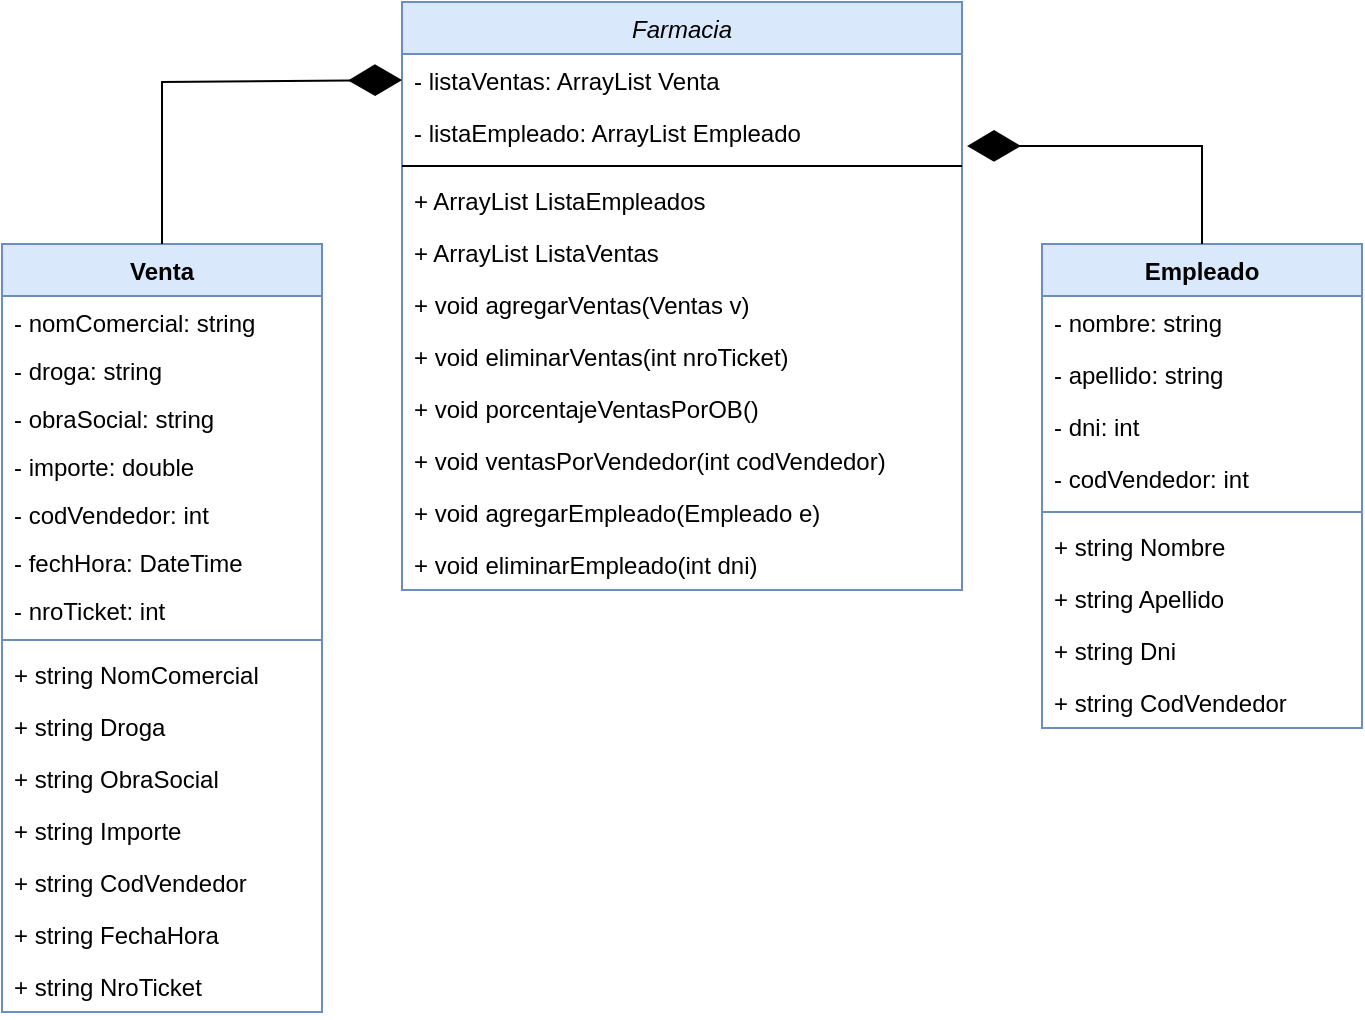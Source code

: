 <mxfile version="20.4.0" type="device"><diagram id="C5RBs43oDa-KdzZeNtuy" name="Page-1"><mxGraphModel dx="782" dy="428" grid="1" gridSize="10" guides="1" tooltips="1" connect="1" arrows="1" fold="1" page="1" pageScale="1" pageWidth="827" pageHeight="1169" math="0" shadow="0"><root><mxCell id="WIyWlLk6GJQsqaUBKTNV-0"/><mxCell id="WIyWlLk6GJQsqaUBKTNV-1" parent="WIyWlLk6GJQsqaUBKTNV-0"/><mxCell id="zkfFHV4jXpPFQw0GAbJ--0" value="Farmacia" style="swimlane;fontStyle=2;align=center;verticalAlign=top;childLayout=stackLayout;horizontal=1;startSize=26;horizontalStack=0;resizeParent=1;resizeLast=0;collapsible=1;marginBottom=0;rounded=0;shadow=0;strokeWidth=1;fillColor=#dae8fc;strokeColor=#6c8ebf;" parent="WIyWlLk6GJQsqaUBKTNV-1" vertex="1"><mxGeometry x="280" y="80" width="280" height="294" as="geometry"><mxRectangle x="230" y="140" width="160" height="26" as="alternateBounds"/></mxGeometry></mxCell><mxCell id="zkfFHV4jXpPFQw0GAbJ--1" value="- listaVentas: ArrayList Venta" style="text;align=left;verticalAlign=top;spacingLeft=4;spacingRight=4;overflow=hidden;rotatable=0;points=[[0,0.5],[1,0.5]];portConstraint=eastwest;" parent="zkfFHV4jXpPFQw0GAbJ--0" vertex="1"><mxGeometry y="26" width="280" height="26" as="geometry"/></mxCell><mxCell id="zkfFHV4jXpPFQw0GAbJ--2" value="- listaEmpleado: ArrayList Empleado" style="text;align=left;verticalAlign=top;spacingLeft=4;spacingRight=4;overflow=hidden;rotatable=0;points=[[0,0.5],[1,0.5]];portConstraint=eastwest;rounded=0;shadow=0;html=0;" parent="zkfFHV4jXpPFQw0GAbJ--0" vertex="1"><mxGeometry y="52" width="280" height="26" as="geometry"/></mxCell><mxCell id="zkfFHV4jXpPFQw0GAbJ--4" value="" style="line;html=1;strokeWidth=1;align=left;verticalAlign=middle;spacingTop=-1;spacingLeft=3;spacingRight=3;rotatable=0;labelPosition=right;points=[];portConstraint=eastwest;" parent="zkfFHV4jXpPFQw0GAbJ--0" vertex="1"><mxGeometry y="78" width="280" height="8" as="geometry"/></mxCell><mxCell id="kcCNQFZR_2YLbttVVxeq-6" value="+ ArrayList ListaEmpleados" style="text;align=left;verticalAlign=top;spacingLeft=4;spacingRight=4;overflow=hidden;rotatable=0;points=[[0,0.5],[1,0.5]];portConstraint=eastwest;rounded=0;shadow=0;html=0;" vertex="1" parent="zkfFHV4jXpPFQw0GAbJ--0"><mxGeometry y="86" width="280" height="26" as="geometry"/></mxCell><mxCell id="kcCNQFZR_2YLbttVVxeq-7" value="+ ArrayList ListaVentas" style="text;align=left;verticalAlign=top;spacingLeft=4;spacingRight=4;overflow=hidden;rotatable=0;points=[[0,0.5],[1,0.5]];portConstraint=eastwest;rounded=0;shadow=0;html=0;" vertex="1" parent="zkfFHV4jXpPFQw0GAbJ--0"><mxGeometry y="112" width="280" height="26" as="geometry"/></mxCell><mxCell id="kcCNQFZR_2YLbttVVxeq-0" value="+ void agregarVentas(Ventas v)" style="text;align=left;verticalAlign=top;spacingLeft=4;spacingRight=4;overflow=hidden;rotatable=0;points=[[0,0.5],[1,0.5]];portConstraint=eastwest;rounded=0;shadow=0;html=0;" vertex="1" parent="zkfFHV4jXpPFQw0GAbJ--0"><mxGeometry y="138" width="280" height="26" as="geometry"/></mxCell><mxCell id="kcCNQFZR_2YLbttVVxeq-1" value="+ void eliminarVentas(int nroTicket)" style="text;align=left;verticalAlign=top;spacingLeft=4;spacingRight=4;overflow=hidden;rotatable=0;points=[[0,0.5],[1,0.5]];portConstraint=eastwest;rounded=0;shadow=0;html=0;" vertex="1" parent="zkfFHV4jXpPFQw0GAbJ--0"><mxGeometry y="164" width="280" height="26" as="geometry"/></mxCell><mxCell id="kcCNQFZR_2YLbttVVxeq-2" value="+ void porcentajeVentasPorOB()" style="text;align=left;verticalAlign=top;spacingLeft=4;spacingRight=4;overflow=hidden;rotatable=0;points=[[0,0.5],[1,0.5]];portConstraint=eastwest;rounded=0;shadow=0;html=0;" vertex="1" parent="zkfFHV4jXpPFQw0GAbJ--0"><mxGeometry y="190" width="280" height="26" as="geometry"/></mxCell><mxCell id="kcCNQFZR_2YLbttVVxeq-3" value="+ void ventasPorVendedor(int codVendedor)" style="text;align=left;verticalAlign=top;spacingLeft=4;spacingRight=4;overflow=hidden;rotatable=0;points=[[0,0.5],[1,0.5]];portConstraint=eastwest;rounded=0;shadow=0;html=0;" vertex="1" parent="zkfFHV4jXpPFQw0GAbJ--0"><mxGeometry y="216" width="280" height="26" as="geometry"/></mxCell><mxCell id="kcCNQFZR_2YLbttVVxeq-4" value="+ void agregarEmpleado(Empleado e)" style="text;align=left;verticalAlign=top;spacingLeft=4;spacingRight=4;overflow=hidden;rotatable=0;points=[[0,0.5],[1,0.5]];portConstraint=eastwest;rounded=0;shadow=0;html=0;" vertex="1" parent="zkfFHV4jXpPFQw0GAbJ--0"><mxGeometry y="242" width="280" height="26" as="geometry"/></mxCell><mxCell id="kcCNQFZR_2YLbttVVxeq-5" value="+ void eliminarEmpleado(int dni)" style="text;align=left;verticalAlign=top;spacingLeft=4;spacingRight=4;overflow=hidden;rotatable=0;points=[[0,0.5],[1,0.5]];portConstraint=eastwest;rounded=0;shadow=0;html=0;" vertex="1" parent="zkfFHV4jXpPFQw0GAbJ--0"><mxGeometry y="268" width="280" height="26" as="geometry"/></mxCell><mxCell id="N10kQZwUY-_zUStYsNzg-9" value="Venta" style="swimlane;fontStyle=1;align=center;verticalAlign=top;childLayout=stackLayout;horizontal=1;startSize=26;horizontalStack=0;resizeParent=1;resizeParentMax=0;resizeLast=0;collapsible=1;marginBottom=0;fillColor=#dae8fc;strokeColor=#6c8ebf;" parent="WIyWlLk6GJQsqaUBKTNV-1" vertex="1"><mxGeometry x="80" y="201" width="160" height="384" as="geometry"/></mxCell><mxCell id="N10kQZwUY-_zUStYsNzg-10" value="- nomComercial: string" style="text;strokeColor=none;fillColor=none;align=left;verticalAlign=top;spacingLeft=4;spacingRight=4;overflow=hidden;rotatable=0;points=[[0,0.5],[1,0.5]];portConstraint=eastwest;" parent="N10kQZwUY-_zUStYsNzg-9" vertex="1"><mxGeometry y="26" width="160" height="24" as="geometry"/></mxCell><mxCell id="N10kQZwUY-_zUStYsNzg-14" value="- droga: string" style="text;strokeColor=none;fillColor=none;align=left;verticalAlign=top;spacingLeft=4;spacingRight=4;overflow=hidden;rotatable=0;points=[[0,0.5],[1,0.5]];portConstraint=eastwest;" parent="N10kQZwUY-_zUStYsNzg-9" vertex="1"><mxGeometry y="50" width="160" height="24" as="geometry"/></mxCell><mxCell id="N10kQZwUY-_zUStYsNzg-15" value="- obraSocial: string" style="text;strokeColor=none;fillColor=none;align=left;verticalAlign=top;spacingLeft=4;spacingRight=4;overflow=hidden;rotatable=0;points=[[0,0.5],[1,0.5]];portConstraint=eastwest;" parent="N10kQZwUY-_zUStYsNzg-9" vertex="1"><mxGeometry y="74" width="160" height="24" as="geometry"/></mxCell><mxCell id="N10kQZwUY-_zUStYsNzg-16" value="- importe: double" style="text;strokeColor=none;fillColor=none;align=left;verticalAlign=top;spacingLeft=4;spacingRight=4;overflow=hidden;rotatable=0;points=[[0,0.5],[1,0.5]];portConstraint=eastwest;" parent="N10kQZwUY-_zUStYsNzg-9" vertex="1"><mxGeometry y="98" width="160" height="24" as="geometry"/></mxCell><mxCell id="N10kQZwUY-_zUStYsNzg-17" value="- codVendedor: int" style="text;strokeColor=none;fillColor=none;align=left;verticalAlign=top;spacingLeft=4;spacingRight=4;overflow=hidden;rotatable=0;points=[[0,0.5],[1,0.5]];portConstraint=eastwest;" parent="N10kQZwUY-_zUStYsNzg-9" vertex="1"><mxGeometry y="122" width="160" height="24" as="geometry"/></mxCell><mxCell id="N10kQZwUY-_zUStYsNzg-18" value="- fechHora: DateTime" style="text;strokeColor=none;fillColor=none;align=left;verticalAlign=top;spacingLeft=4;spacingRight=4;overflow=hidden;rotatable=0;points=[[0,0.5],[1,0.5]];portConstraint=eastwest;" parent="N10kQZwUY-_zUStYsNzg-9" vertex="1"><mxGeometry y="146" width="160" height="24" as="geometry"/></mxCell><mxCell id="N10kQZwUY-_zUStYsNzg-19" value="- nroTicket: int" style="text;strokeColor=none;fillColor=none;align=left;verticalAlign=top;spacingLeft=4;spacingRight=4;overflow=hidden;rotatable=0;points=[[0,0.5],[1,0.5]];portConstraint=eastwest;" parent="N10kQZwUY-_zUStYsNzg-9" vertex="1"><mxGeometry y="170" width="160" height="24" as="geometry"/></mxCell><mxCell id="N10kQZwUY-_zUStYsNzg-11" value="" style="line;strokeWidth=1;fillColor=none;align=left;verticalAlign=middle;spacingTop=-1;spacingLeft=3;spacingRight=3;rotatable=0;labelPosition=right;points=[];portConstraint=eastwest;strokeColor=inherit;" parent="N10kQZwUY-_zUStYsNzg-9" vertex="1"><mxGeometry y="194" width="160" height="8" as="geometry"/></mxCell><mxCell id="N10kQZwUY-_zUStYsNzg-12" value="+ string NomComercial" style="text;strokeColor=none;fillColor=none;align=left;verticalAlign=top;spacingLeft=4;spacingRight=4;overflow=hidden;rotatable=0;points=[[0,0.5],[1,0.5]];portConstraint=eastwest;" parent="N10kQZwUY-_zUStYsNzg-9" vertex="1"><mxGeometry y="202" width="160" height="26" as="geometry"/></mxCell><mxCell id="kcCNQFZR_2YLbttVVxeq-22" value="+ string Droga" style="text;strokeColor=none;fillColor=none;align=left;verticalAlign=top;spacingLeft=4;spacingRight=4;overflow=hidden;rotatable=0;points=[[0,0.5],[1,0.5]];portConstraint=eastwest;" vertex="1" parent="N10kQZwUY-_zUStYsNzg-9"><mxGeometry y="228" width="160" height="26" as="geometry"/></mxCell><mxCell id="kcCNQFZR_2YLbttVVxeq-23" value="+ string ObraSocial" style="text;strokeColor=none;fillColor=none;align=left;verticalAlign=top;spacingLeft=4;spacingRight=4;overflow=hidden;rotatable=0;points=[[0,0.5],[1,0.5]];portConstraint=eastwest;" vertex="1" parent="N10kQZwUY-_zUStYsNzg-9"><mxGeometry y="254" width="160" height="26" as="geometry"/></mxCell><mxCell id="kcCNQFZR_2YLbttVVxeq-24" value="+ string Importe" style="text;strokeColor=none;fillColor=none;align=left;verticalAlign=top;spacingLeft=4;spacingRight=4;overflow=hidden;rotatable=0;points=[[0,0.5],[1,0.5]];portConstraint=eastwest;" vertex="1" parent="N10kQZwUY-_zUStYsNzg-9"><mxGeometry y="280" width="160" height="26" as="geometry"/></mxCell><mxCell id="kcCNQFZR_2YLbttVVxeq-25" value="+ string CodVendedor" style="text;strokeColor=none;fillColor=none;align=left;verticalAlign=top;spacingLeft=4;spacingRight=4;overflow=hidden;rotatable=0;points=[[0,0.5],[1,0.5]];portConstraint=eastwest;" vertex="1" parent="N10kQZwUY-_zUStYsNzg-9"><mxGeometry y="306" width="160" height="26" as="geometry"/></mxCell><mxCell id="kcCNQFZR_2YLbttVVxeq-26" value="+ string FechaHora" style="text;strokeColor=none;fillColor=none;align=left;verticalAlign=top;spacingLeft=4;spacingRight=4;overflow=hidden;rotatable=0;points=[[0,0.5],[1,0.5]];portConstraint=eastwest;" vertex="1" parent="N10kQZwUY-_zUStYsNzg-9"><mxGeometry y="332" width="160" height="26" as="geometry"/></mxCell><mxCell id="kcCNQFZR_2YLbttVVxeq-27" value="+ string NroTicket" style="text;strokeColor=none;fillColor=none;align=left;verticalAlign=top;spacingLeft=4;spacingRight=4;overflow=hidden;rotatable=0;points=[[0,0.5],[1,0.5]];portConstraint=eastwest;" vertex="1" parent="N10kQZwUY-_zUStYsNzg-9"><mxGeometry y="358" width="160" height="26" as="geometry"/></mxCell><mxCell id="N10kQZwUY-_zUStYsNzg-20" value="Empleado" style="swimlane;fontStyle=1;align=center;verticalAlign=top;childLayout=stackLayout;horizontal=1;startSize=26;horizontalStack=0;resizeParent=1;resizeParentMax=0;resizeLast=0;collapsible=1;marginBottom=0;fillColor=#dae8fc;strokeColor=#6c8ebf;" parent="WIyWlLk6GJQsqaUBKTNV-1" vertex="1"><mxGeometry x="600" y="201" width="160" height="242" as="geometry"/></mxCell><mxCell id="N10kQZwUY-_zUStYsNzg-21" value="- nombre: string" style="text;strokeColor=none;fillColor=none;align=left;verticalAlign=top;spacingLeft=4;spacingRight=4;overflow=hidden;rotatable=0;points=[[0,0.5],[1,0.5]];portConstraint=eastwest;" parent="N10kQZwUY-_zUStYsNzg-20" vertex="1"><mxGeometry y="26" width="160" height="26" as="geometry"/></mxCell><mxCell id="N10kQZwUY-_zUStYsNzg-24" value="- apellido: string" style="text;strokeColor=none;fillColor=none;align=left;verticalAlign=top;spacingLeft=4;spacingRight=4;overflow=hidden;rotatable=0;points=[[0,0.5],[1,0.5]];portConstraint=eastwest;" parent="N10kQZwUY-_zUStYsNzg-20" vertex="1"><mxGeometry y="52" width="160" height="26" as="geometry"/></mxCell><mxCell id="N10kQZwUY-_zUStYsNzg-25" value="- dni: int" style="text;strokeColor=none;fillColor=none;align=left;verticalAlign=top;spacingLeft=4;spacingRight=4;overflow=hidden;rotatable=0;points=[[0,0.5],[1,0.5]];portConstraint=eastwest;" parent="N10kQZwUY-_zUStYsNzg-20" vertex="1"><mxGeometry y="78" width="160" height="26" as="geometry"/></mxCell><mxCell id="N10kQZwUY-_zUStYsNzg-26" value="- codVendedor: int" style="text;strokeColor=none;fillColor=none;align=left;verticalAlign=top;spacingLeft=4;spacingRight=4;overflow=hidden;rotatable=0;points=[[0,0.5],[1,0.5]];portConstraint=eastwest;" parent="N10kQZwUY-_zUStYsNzg-20" vertex="1"><mxGeometry y="104" width="160" height="26" as="geometry"/></mxCell><mxCell id="N10kQZwUY-_zUStYsNzg-22" value="" style="line;strokeWidth=1;fillColor=none;align=left;verticalAlign=middle;spacingTop=-1;spacingLeft=3;spacingRight=3;rotatable=0;labelPosition=right;points=[];portConstraint=eastwest;strokeColor=inherit;" parent="N10kQZwUY-_zUStYsNzg-20" vertex="1"><mxGeometry y="130" width="160" height="8" as="geometry"/></mxCell><mxCell id="N10kQZwUY-_zUStYsNzg-23" value="+ string Nombre" style="text;strokeColor=none;fillColor=none;align=left;verticalAlign=top;spacingLeft=4;spacingRight=4;overflow=hidden;rotatable=0;points=[[0,0.5],[1,0.5]];portConstraint=eastwest;" parent="N10kQZwUY-_zUStYsNzg-20" vertex="1"><mxGeometry y="138" width="160" height="26" as="geometry"/></mxCell><mxCell id="kcCNQFZR_2YLbttVVxeq-8" value="+ string Apellido" style="text;strokeColor=none;fillColor=none;align=left;verticalAlign=top;spacingLeft=4;spacingRight=4;overflow=hidden;rotatable=0;points=[[0,0.5],[1,0.5]];portConstraint=eastwest;" vertex="1" parent="N10kQZwUY-_zUStYsNzg-20"><mxGeometry y="164" width="160" height="26" as="geometry"/></mxCell><mxCell id="kcCNQFZR_2YLbttVVxeq-9" value="+ string Dni" style="text;strokeColor=none;fillColor=none;align=left;verticalAlign=top;spacingLeft=4;spacingRight=4;overflow=hidden;rotatable=0;points=[[0,0.5],[1,0.5]];portConstraint=eastwest;" vertex="1" parent="N10kQZwUY-_zUStYsNzg-20"><mxGeometry y="190" width="160" height="26" as="geometry"/></mxCell><mxCell id="kcCNQFZR_2YLbttVVxeq-10" value="+ string CodVendedor" style="text;strokeColor=none;fillColor=none;align=left;verticalAlign=top;spacingLeft=4;spacingRight=4;overflow=hidden;rotatable=0;points=[[0,0.5],[1,0.5]];portConstraint=eastwest;" vertex="1" parent="N10kQZwUY-_zUStYsNzg-20"><mxGeometry y="216" width="160" height="26" as="geometry"/></mxCell><mxCell id="N10kQZwUY-_zUStYsNzg-31" value="" style="endArrow=diamondThin;endFill=1;endSize=24;html=1;rounded=0;exitX=0.5;exitY=0;exitDx=0;exitDy=0;entryX=0;entryY=0.5;entryDx=0;entryDy=0;" parent="WIyWlLk6GJQsqaUBKTNV-1" source="N10kQZwUY-_zUStYsNzg-9" target="zkfFHV4jXpPFQw0GAbJ--1" edge="1"><mxGeometry width="160" relative="1" as="geometry"><mxPoint x="330" y="390" as="sourcePoint"/><mxPoint x="300" y="110" as="targetPoint"/><Array as="points"><mxPoint x="160" y="120"/></Array></mxGeometry></mxCell><mxCell id="N10kQZwUY-_zUStYsNzg-32" value="" style="endArrow=diamondThin;endFill=1;endSize=24;html=1;rounded=0;exitX=0.5;exitY=0;exitDx=0;exitDy=0;entryX=1.009;entryY=0.769;entryDx=0;entryDy=0;entryPerimeter=0;" parent="WIyWlLk6GJQsqaUBKTNV-1" source="N10kQZwUY-_zUStYsNzg-20" target="zkfFHV4jXpPFQw0GAbJ--2" edge="1"><mxGeometry width="160" relative="1" as="geometry"><mxPoint x="330" y="390" as="sourcePoint"/><mxPoint x="490" y="390" as="targetPoint"/><Array as="points"><mxPoint x="680" y="152"/></Array></mxGeometry></mxCell></root></mxGraphModel></diagram></mxfile>